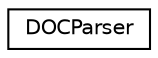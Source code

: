 digraph "类继承关系图"
{
  edge [fontname="Helvetica",fontsize="10",labelfontname="Helvetica",labelfontsize="10"];
  node [fontname="Helvetica",fontsize="10",shape=record];
  rankdir="LR";
  Node0 [label="DOCParser",height=0.2,width=0.4,color="black", fillcolor="white", style="filled",URL="$class_d_o_c_parser.html"];
}
